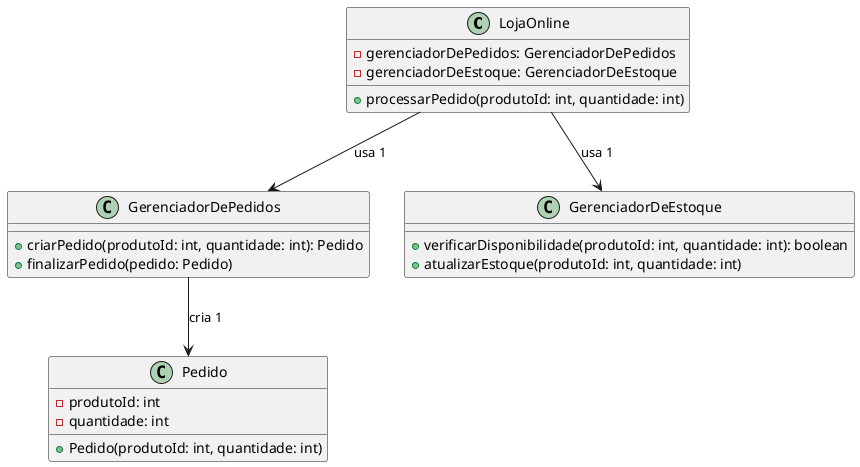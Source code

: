 @startuml Controlador
class LojaOnline {
    -gerenciadorDePedidos: GerenciadorDePedidos
    -gerenciadorDeEstoque: GerenciadorDeEstoque

    +processarPedido(produtoId: int, quantidade: int)
}

class GerenciadorDePedidos {
    +criarPedido(produtoId: int, quantidade: int): Pedido
    +finalizarPedido(pedido: Pedido)
}

class Pedido {
    -produtoId: int
    -quantidade: int

    +Pedido(produtoId: int, quantidade: int)
}

class GerenciadorDeEstoque {
    +verificarDisponibilidade(produtoId: int, quantidade: int): boolean
    +atualizarEstoque(produtoId: int, quantidade: int)
}

LojaOnline --> GerenciadorDePedidos: usa 1
LojaOnline --> GerenciadorDeEstoque: usa 1
GerenciadorDePedidos --> Pedido: cria 1
@enduml
